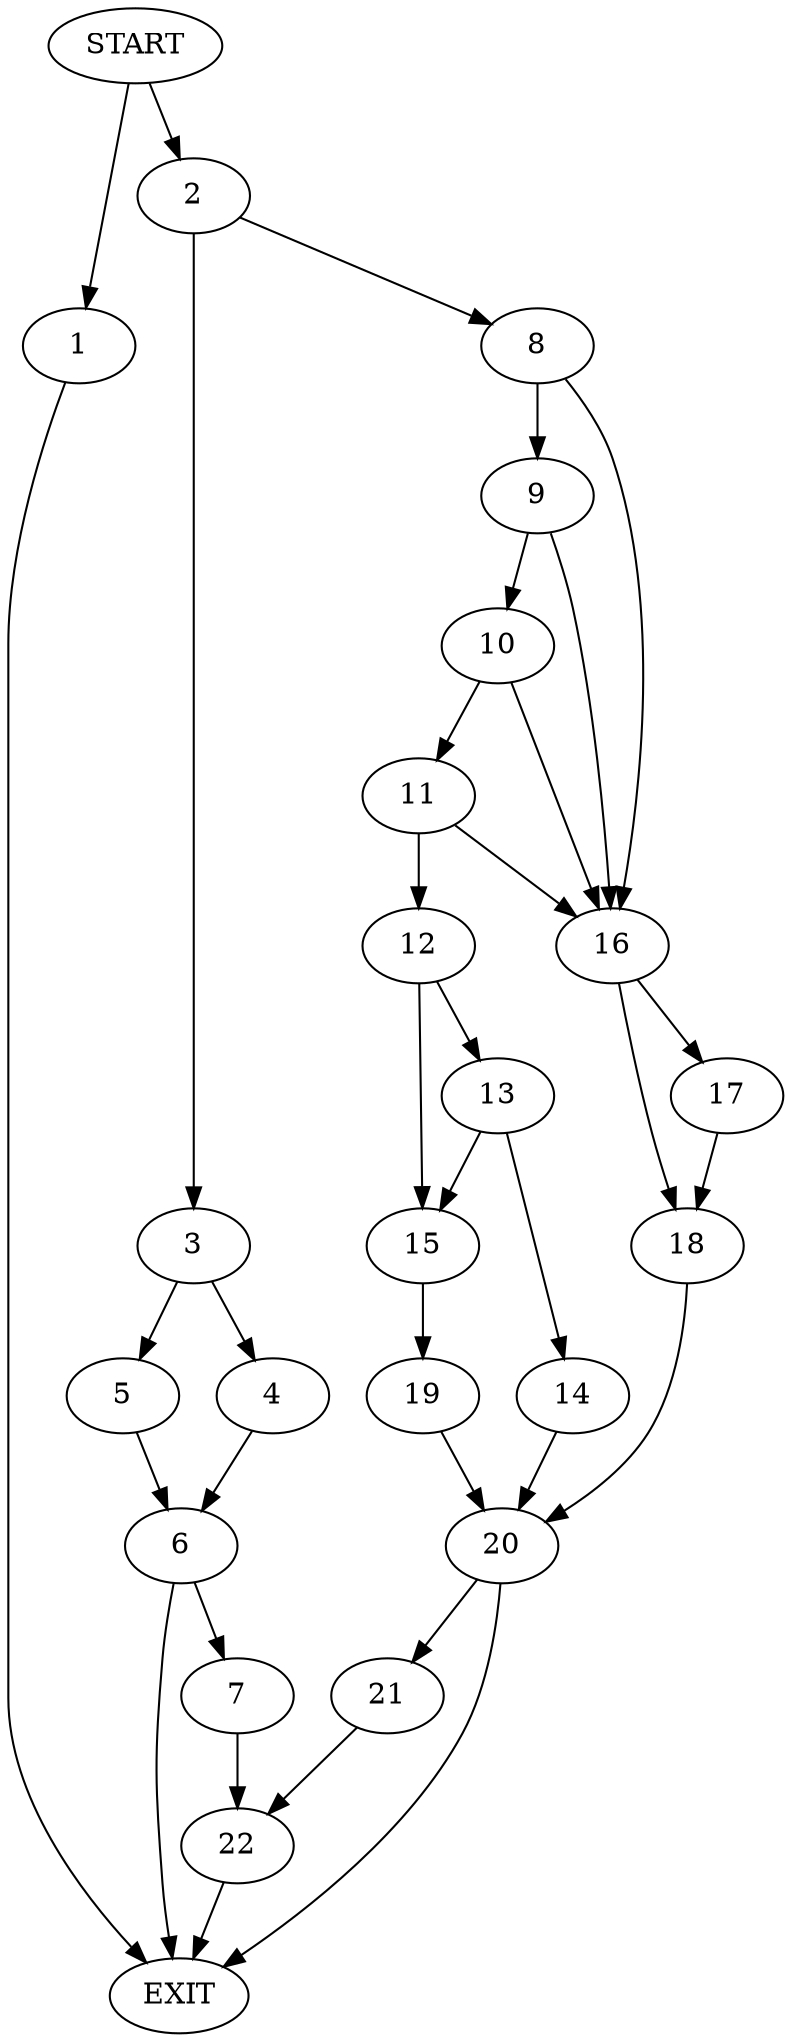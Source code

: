 digraph { 
0 [label="START"];
1;
2;
3;
4;
5;
6;
7;
8;
9;
10;
11;
12;
13;
14;
15;
16;
17;
18;
19;
20;
21;
22;
23[label="EXIT"];
0 -> 1;
0 -> 2;
1 -> 23;
2 -> 3;
2 -> 8;
3 -> 4;
3 -> 5;
4 -> 6;
5 -> 6;
6 -> 23;
6 -> 7;
7 -> 22;
8 -> 16;
8 -> 9;
9 -> 10;
9 -> 16;
10 -> 11;
10 -> 16;
11 -> 12;
11 -> 16;
12 -> 13;
12 -> 15;
13 -> 15;
13 -> 14;
14 -> 20;
15 -> 19;
16 -> 17;
16 -> 18;
17 -> 18;
18 -> 20;
19 -> 20;
20 -> 23;
20 -> 21;
21 -> 22;
22 -> 23;
}